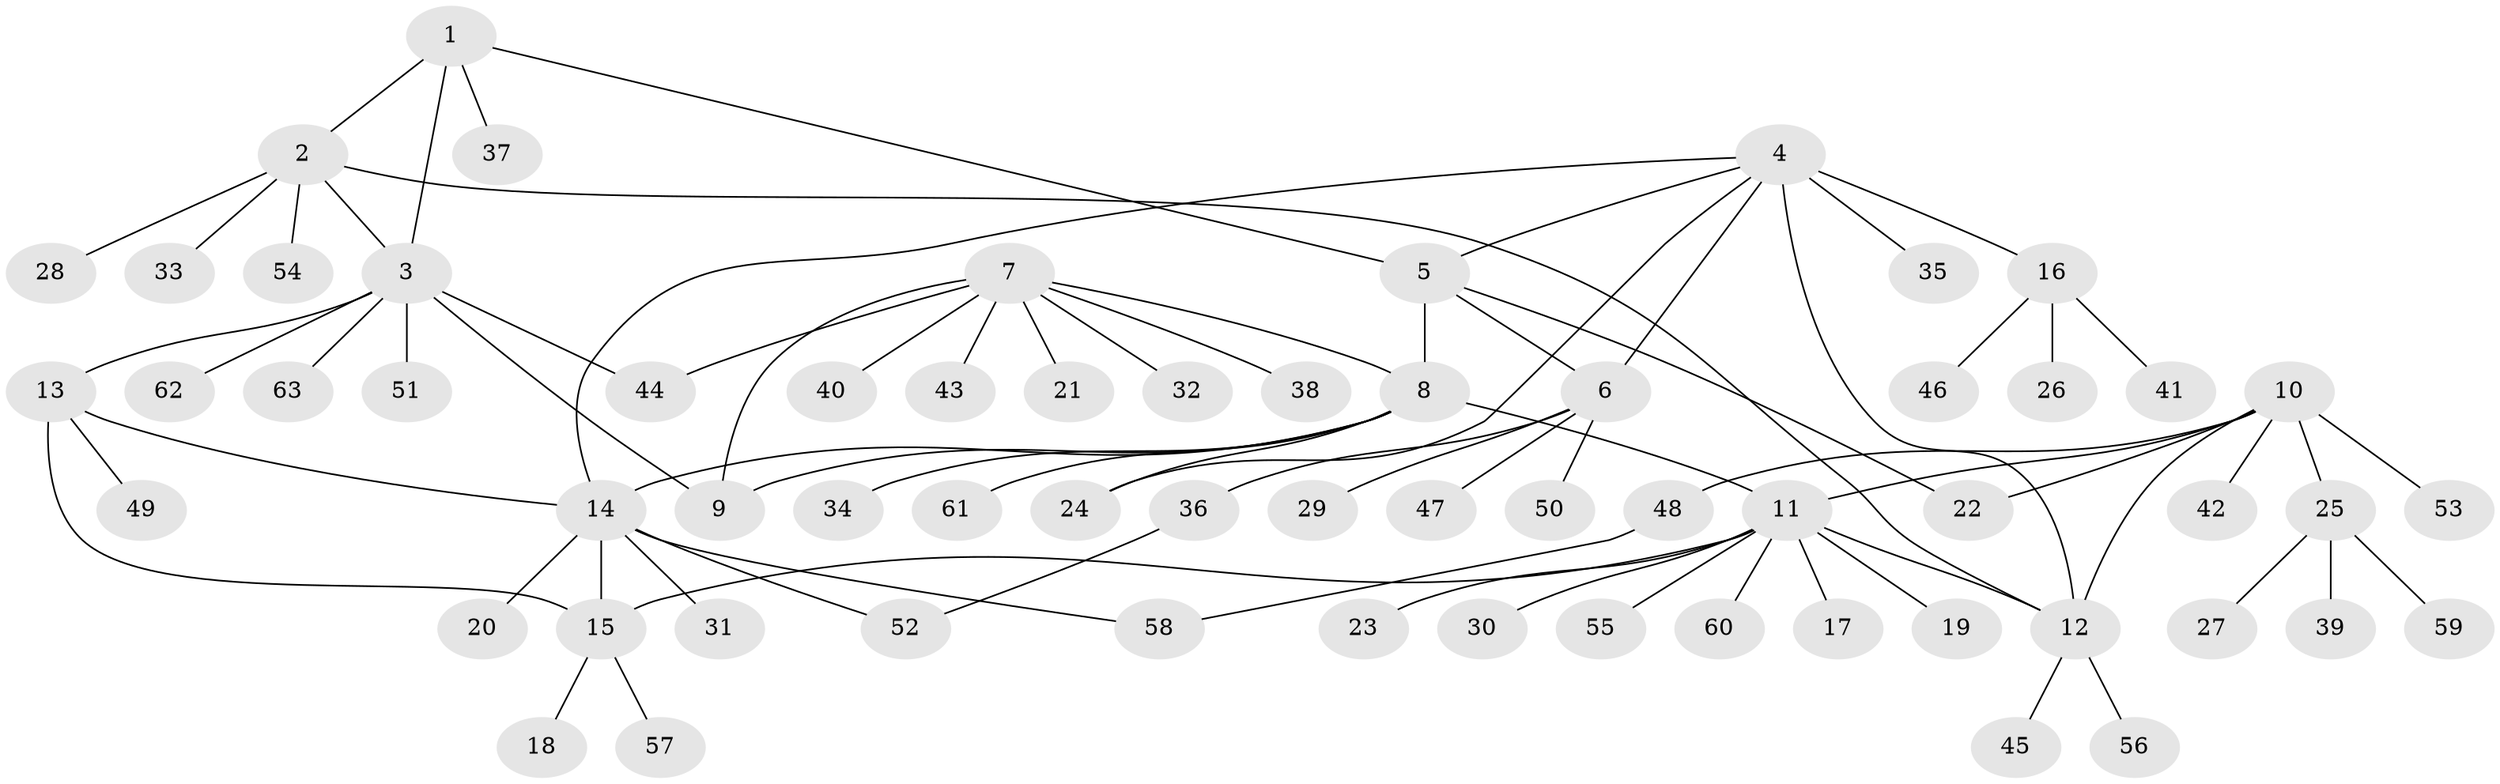 // coarse degree distribution, {10: 0.04, 8: 0.04, 3: 0.08, 5: 0.08, 9: 0.04, 1: 0.68, 2: 0.04}
// Generated by graph-tools (version 1.1) at 2025/19/03/04/25 18:19:43]
// undirected, 63 vertices, 78 edges
graph export_dot {
graph [start="1"]
  node [color=gray90,style=filled];
  1;
  2;
  3;
  4;
  5;
  6;
  7;
  8;
  9;
  10;
  11;
  12;
  13;
  14;
  15;
  16;
  17;
  18;
  19;
  20;
  21;
  22;
  23;
  24;
  25;
  26;
  27;
  28;
  29;
  30;
  31;
  32;
  33;
  34;
  35;
  36;
  37;
  38;
  39;
  40;
  41;
  42;
  43;
  44;
  45;
  46;
  47;
  48;
  49;
  50;
  51;
  52;
  53;
  54;
  55;
  56;
  57;
  58;
  59;
  60;
  61;
  62;
  63;
  1 -- 2;
  1 -- 3;
  1 -- 5;
  1 -- 37;
  2 -- 3;
  2 -- 12;
  2 -- 28;
  2 -- 33;
  2 -- 54;
  3 -- 9;
  3 -- 13;
  3 -- 44;
  3 -- 51;
  3 -- 62;
  3 -- 63;
  4 -- 5;
  4 -- 6;
  4 -- 12;
  4 -- 14;
  4 -- 16;
  4 -- 24;
  4 -- 35;
  5 -- 6;
  5 -- 8;
  5 -- 22;
  6 -- 29;
  6 -- 36;
  6 -- 47;
  6 -- 50;
  7 -- 8;
  7 -- 9;
  7 -- 21;
  7 -- 32;
  7 -- 38;
  7 -- 40;
  7 -- 43;
  7 -- 44;
  8 -- 9;
  8 -- 11;
  8 -- 14;
  8 -- 24;
  8 -- 34;
  8 -- 61;
  10 -- 11;
  10 -- 12;
  10 -- 22;
  10 -- 25;
  10 -- 42;
  10 -- 48;
  10 -- 53;
  11 -- 12;
  11 -- 15;
  11 -- 17;
  11 -- 19;
  11 -- 23;
  11 -- 30;
  11 -- 55;
  11 -- 60;
  12 -- 45;
  12 -- 56;
  13 -- 14;
  13 -- 15;
  13 -- 49;
  14 -- 15;
  14 -- 20;
  14 -- 31;
  14 -- 52;
  14 -- 58;
  15 -- 18;
  15 -- 57;
  16 -- 26;
  16 -- 41;
  16 -- 46;
  25 -- 27;
  25 -- 39;
  25 -- 59;
  36 -- 52;
  48 -- 58;
}
